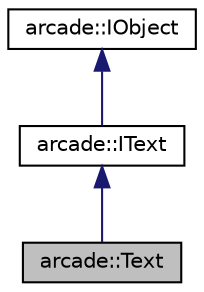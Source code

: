 digraph "arcade::Text"
{
 // LATEX_PDF_SIZE
  edge [fontname="Helvetica",fontsize="10",labelfontname="Helvetica",labelfontsize="10"];
  node [fontname="Helvetica",fontsize="10",shape=record];
  Node1 [label="arcade::Text",height=0.2,width=0.4,color="black", fillcolor="grey75", style="filled", fontcolor="black",tooltip=" "];
  Node2 -> Node1 [dir="back",color="midnightblue",fontsize="10",style="solid",fontname="Helvetica"];
  Node2 [label="arcade::IText",height=0.2,width=0.4,color="black", fillcolor="white", style="filled",URL="$classarcade_1_1IText.html",tooltip=" "];
  Node3 -> Node2 [dir="back",color="midnightblue",fontsize="10",style="solid",fontname="Helvetica"];
  Node3 [label="arcade::IObject",height=0.2,width=0.4,color="black", fillcolor="white", style="filled",URL="$classarcade_1_1IObject.html",tooltip="virtual class for all objects in the arcade box"];
}
